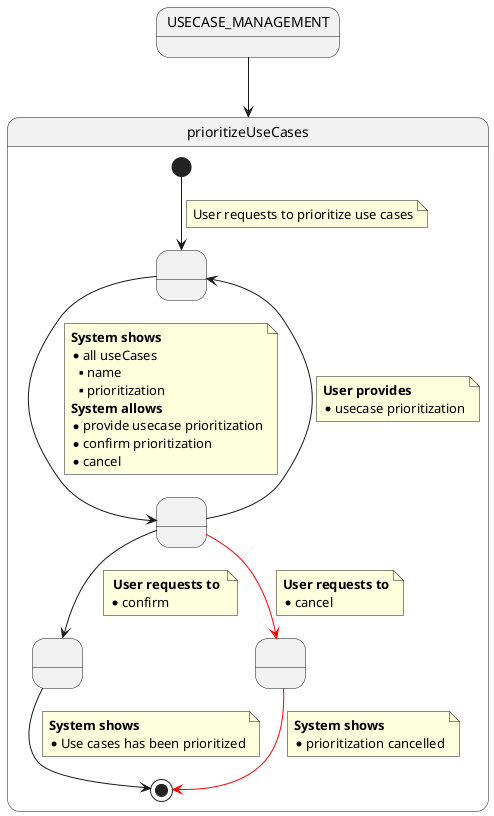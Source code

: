 @startuml

USECASE_MANAGEMENT --> prioritizeUseCases

state prioritizeUseCases {

state 1 as " "
state 2 as " "
state 12 as " "
state 13 as " "

[*] --> 1
note on link
    User requests to prioritize use cases
end note

1 --> 2
note on link
<b>System shows</b>
* all useCases
** name
** prioritization
<b>System allows</b>
* provide usecase prioritization
* confirm prioritization
* cancel
end note

2 --> 1
note on link
<b>User provides</b>
* usecase prioritization
end note

2 --> 12
note on link
    <b> User requests to </b>
    * confirm
end note

12 --> [*]
note on link
    <b>System shows</b>
    * Use cases has been prioritized
end note

'Variation path
2 -[#red]-> 13
note on link
    <b>User requests to</b>
    * cancel
end note

13 -[#red]-> [*]
note on link
<b>System shows</b>
* prioritization cancelled
end note

@enduml
